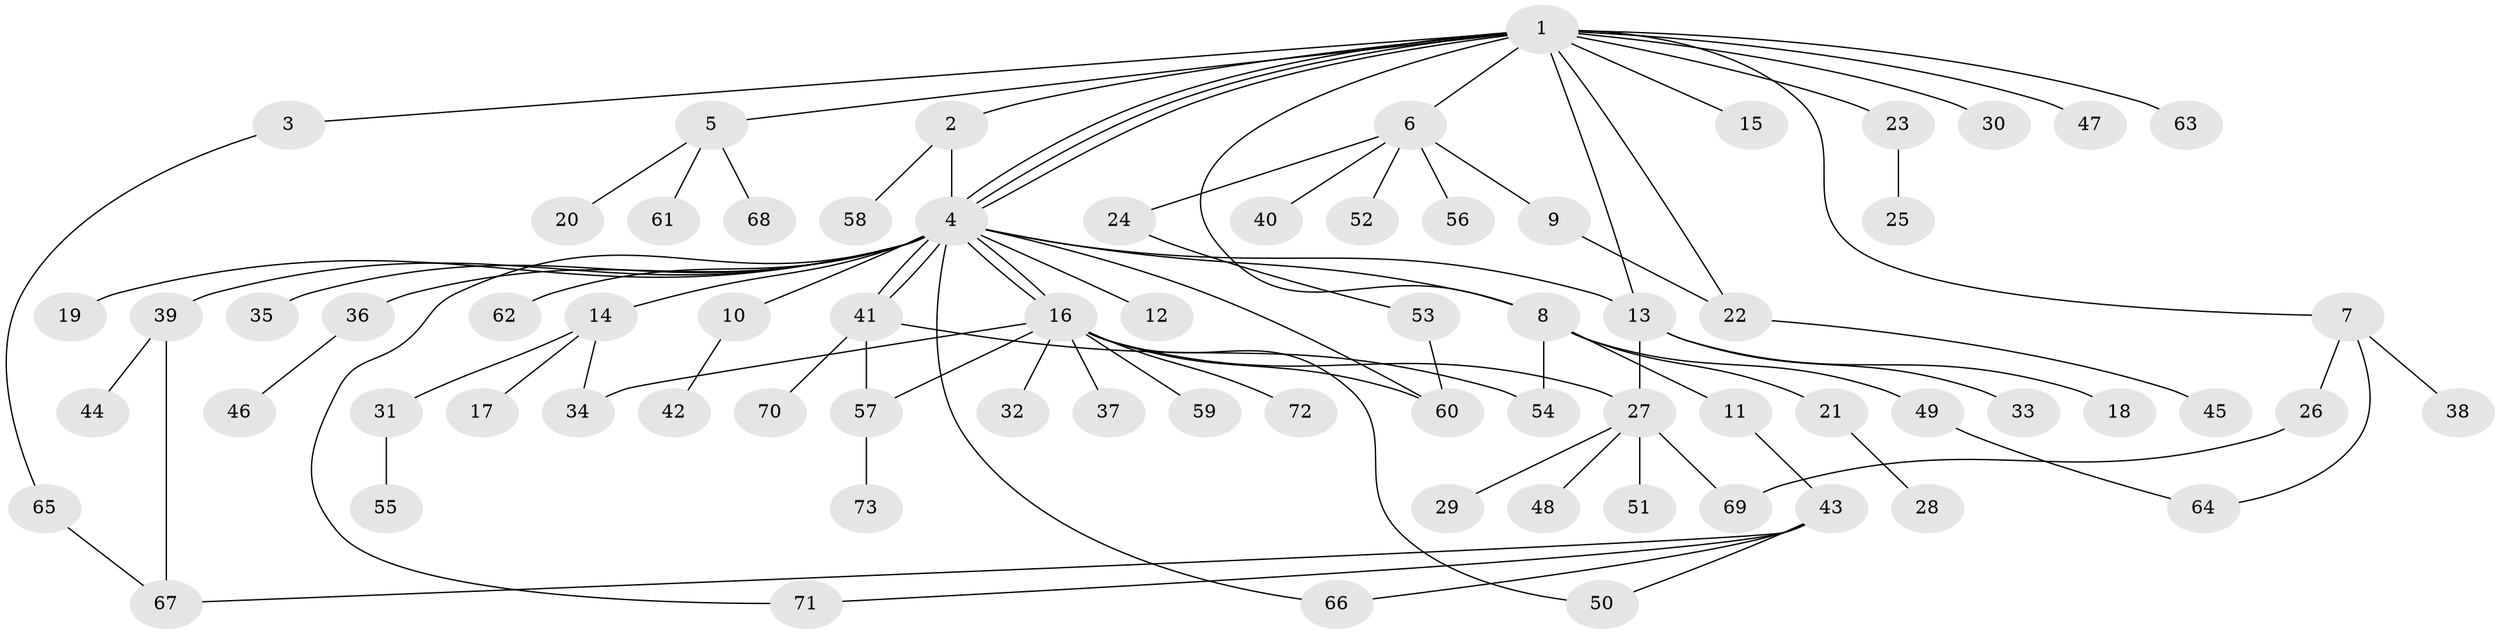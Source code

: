 // coarse degree distribution, {16: 0.0196078431372549, 3: 0.09803921568627451, 20: 0.0196078431372549, 6: 0.0392156862745098, 4: 0.0392156862745098, 2: 0.17647058823529413, 1: 0.5294117647058824, 11: 0.0196078431372549, 5: 0.058823529411764705}
// Generated by graph-tools (version 1.1) at 2025/23/03/03/25 07:23:54]
// undirected, 73 vertices, 93 edges
graph export_dot {
graph [start="1"]
  node [color=gray90,style=filled];
  1;
  2;
  3;
  4;
  5;
  6;
  7;
  8;
  9;
  10;
  11;
  12;
  13;
  14;
  15;
  16;
  17;
  18;
  19;
  20;
  21;
  22;
  23;
  24;
  25;
  26;
  27;
  28;
  29;
  30;
  31;
  32;
  33;
  34;
  35;
  36;
  37;
  38;
  39;
  40;
  41;
  42;
  43;
  44;
  45;
  46;
  47;
  48;
  49;
  50;
  51;
  52;
  53;
  54;
  55;
  56;
  57;
  58;
  59;
  60;
  61;
  62;
  63;
  64;
  65;
  66;
  67;
  68;
  69;
  70;
  71;
  72;
  73;
  1 -- 2;
  1 -- 3;
  1 -- 4;
  1 -- 4;
  1 -- 4;
  1 -- 5;
  1 -- 6;
  1 -- 7;
  1 -- 8;
  1 -- 13;
  1 -- 15;
  1 -- 22;
  1 -- 23;
  1 -- 30;
  1 -- 47;
  1 -- 63;
  2 -- 4;
  2 -- 58;
  3 -- 65;
  4 -- 8;
  4 -- 10;
  4 -- 12;
  4 -- 13;
  4 -- 14;
  4 -- 16;
  4 -- 16;
  4 -- 19;
  4 -- 35;
  4 -- 36;
  4 -- 39;
  4 -- 41;
  4 -- 41;
  4 -- 60;
  4 -- 62;
  4 -- 66;
  4 -- 71;
  5 -- 20;
  5 -- 61;
  5 -- 68;
  6 -- 9;
  6 -- 24;
  6 -- 40;
  6 -- 52;
  6 -- 56;
  7 -- 26;
  7 -- 38;
  7 -- 64;
  8 -- 11;
  8 -- 21;
  8 -- 49;
  8 -- 54;
  9 -- 22;
  10 -- 42;
  11 -- 43;
  13 -- 18;
  13 -- 27;
  13 -- 33;
  14 -- 17;
  14 -- 31;
  14 -- 34;
  16 -- 27;
  16 -- 32;
  16 -- 34;
  16 -- 37;
  16 -- 50;
  16 -- 57;
  16 -- 59;
  16 -- 60;
  16 -- 72;
  21 -- 28;
  22 -- 45;
  23 -- 25;
  24 -- 53;
  26 -- 69;
  27 -- 29;
  27 -- 48;
  27 -- 51;
  27 -- 69;
  31 -- 55;
  36 -- 46;
  39 -- 44;
  39 -- 67;
  41 -- 54;
  41 -- 57;
  41 -- 70;
  43 -- 50;
  43 -- 66;
  43 -- 67;
  43 -- 71;
  49 -- 64;
  53 -- 60;
  57 -- 73;
  65 -- 67;
}
